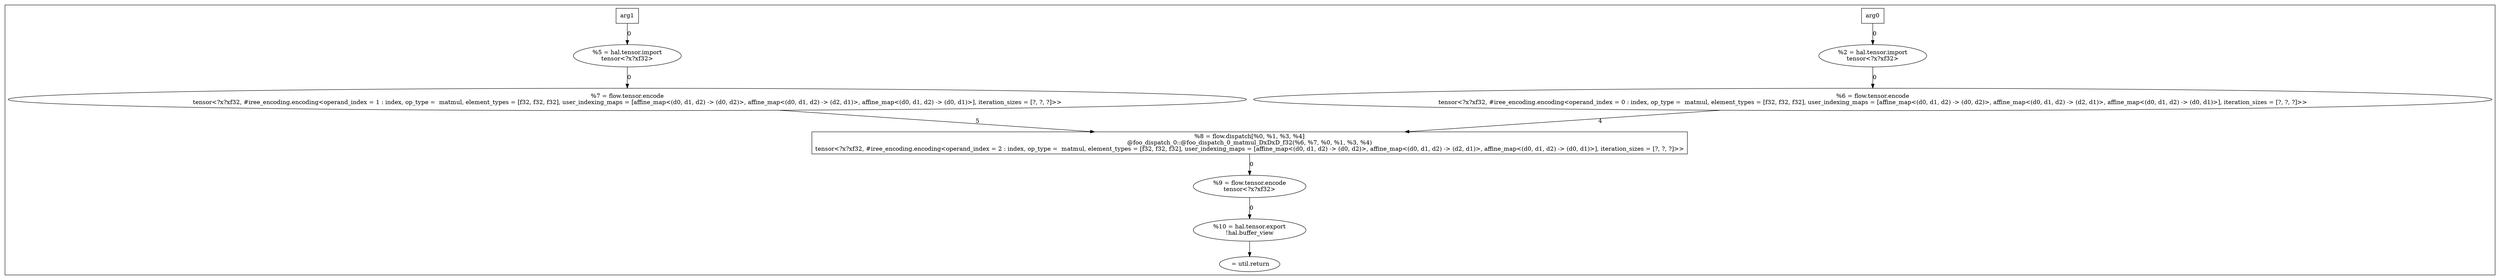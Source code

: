 digraph G {
  compound = true;
  subgraph cluster_1 {
    v2 [shape = plain, label = " "];
    label = "";
    v3 [shape = box, label = "arg0"];
    v4 [shape = box, label = "arg1"];
    v5 [shape = ellipse, label = "%2 = hal.tensor.import\ntensor<?x?xf32>"];
    v6 [shape = ellipse, label = "%5 = hal.tensor.import\ntensor<?x?xf32>"];
    v7 [shape = ellipse, label = "%6 = flow.tensor.encode\ntensor<?x?xf32, #iree_encoding.encoding<operand_index = 0 : index, op_type =  matmul, element_types = [f32, f32, f32], user_indexing_maps = [affine_map<(d0, d1, d2) -> (d0, d2)>, affine_map<(d0, d1, d2) -> (d2, d1)>, affine_map<(d0, d1, d2) -> (d0, d1)>], iteration_sizes = [?, ?, ?]>>"];
    v8 [shape = ellipse, label = "%7 = flow.tensor.encode\ntensor<?x?xf32, #iree_encoding.encoding<operand_index = 1 : index, op_type =  matmul, element_types = [f32, f32, f32], user_indexing_maps = [affine_map<(d0, d1, d2) -> (d0, d2)>, affine_map<(d0, d1, d2) -> (d2, d1)>, affine_map<(d0, d1, d2) -> (d0, d1)>], iteration_sizes = [?, ?, ?]>>"];
    v9 [shape = box, label = "%8 = flow.dispatch[%0, %1, %3, %4]\n@foo_dispatch_0::@foo_dispatch_0_matmul_DxDxD_f32(%6, %7, %0, %1, %3, %4)\ntensor<?x?xf32, #iree_encoding.encoding<operand_index = 2 : index, op_type =  matmul, element_types = [f32, f32, f32], user_indexing_maps = [affine_map<(d0, d1, d2) -> (d0, d2)>, affine_map<(d0, d1, d2) -> (d2, d1)>, affine_map<(d0, d1, d2) -> (d0, d1)>], iteration_sizes = [?, ?, ?]>>"];
    v10 [shape = ellipse, label = "%9 = flow.tensor.encode\ntensor<?x?xf32>"];
    v11 [shape = ellipse, label = "%10 = hal.tensor.export\n!hal.buffer_view"];
    v12 [shape = ellipse, label = " = util.return\n"];
  }
  v3 -> v5 [style = solid, label = "0"];
  v4 -> v6 [style = solid, label = "0"];
  v5 -> v7 [style = solid, label = "0"];
  v6 -> v8 [style = solid, label = "0"];
  v7 -> v9 [style = solid, label = "4"];
  v8 -> v9 [style = solid, label = "5"];
  v9 -> v10 [style = solid, label = "0"];
  v10 -> v11 [style = solid, label = "0"];
  v11 -> v12 [style = solid, label = ""];
}
